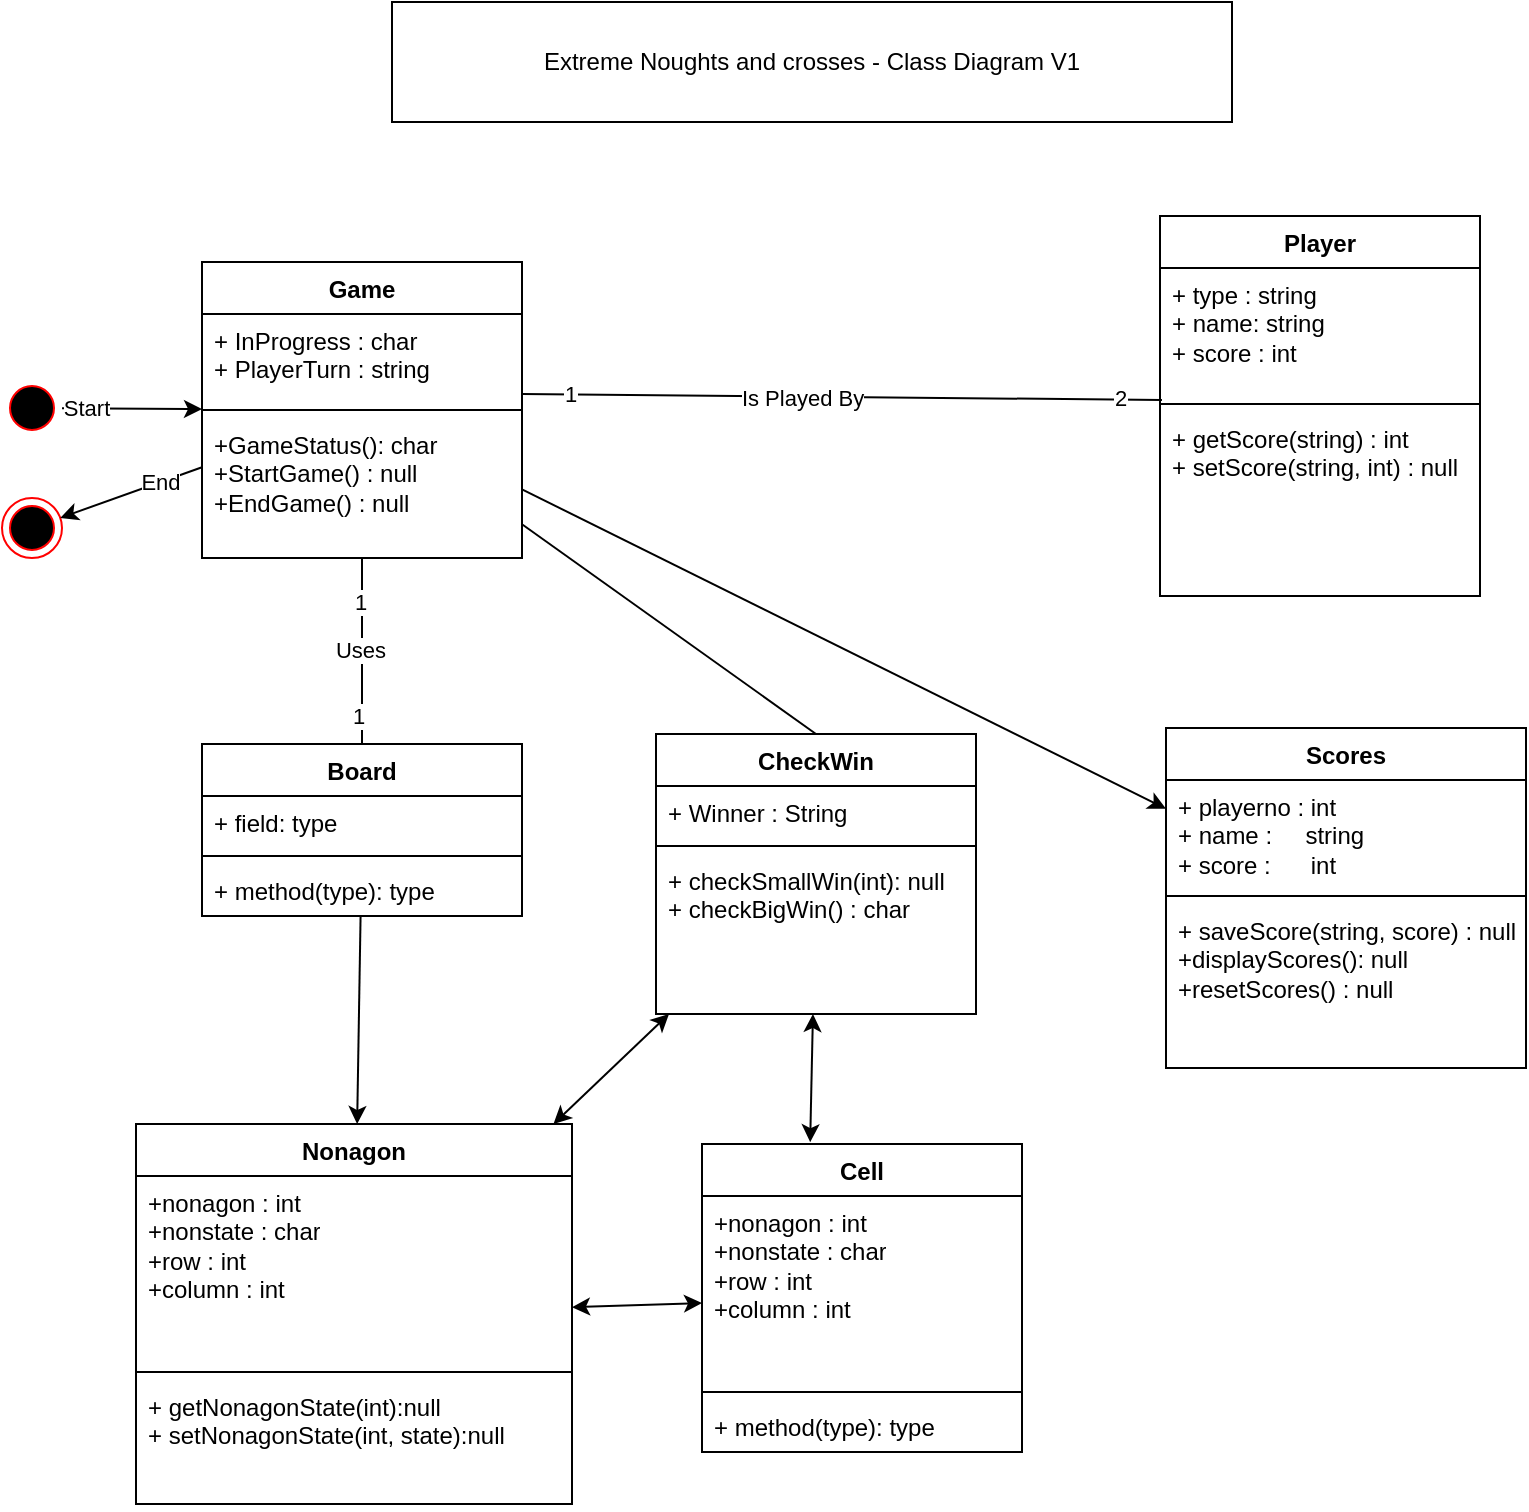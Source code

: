<mxfile version="26.0.4">
  <diagram name="Page-1" id="c4acf3e9-155e-7222-9cf6-157b1a14988f">
    <mxGraphModel dx="1434" dy="964" grid="1" gridSize="10" guides="1" tooltips="1" connect="1" arrows="1" fold="1" page="1" pageScale="1" pageWidth="827" pageHeight="1169" background="none" math="0" shadow="0">
      <root>
        <mxCell id="0" />
        <mxCell id="1" parent="0" />
        <mxCell id="TLi2QSpyV93iAIoi0gY_-1" value="Game" style="swimlane;fontStyle=1;align=center;verticalAlign=top;childLayout=stackLayout;horizontal=1;startSize=26;horizontalStack=0;resizeParent=1;resizeParentMax=0;resizeLast=0;collapsible=1;marginBottom=0;whiteSpace=wrap;html=1;" parent="1" vertex="1">
          <mxGeometry x="120" y="160" width="160" height="148" as="geometry">
            <mxRectangle x="300" y="450" width="100" height="30" as="alternateBounds" />
          </mxGeometry>
        </mxCell>
        <mxCell id="TLi2QSpyV93iAIoi0gY_-2" value="+ InProgress : char&lt;div&gt;+ PlayerTurn : string&lt;/div&gt;&lt;div&gt;&lt;br&gt;&lt;/div&gt;" style="text;strokeColor=none;fillColor=none;align=left;verticalAlign=top;spacingLeft=4;spacingRight=4;overflow=hidden;rotatable=0;points=[[0,0.5],[1,0.5]];portConstraint=eastwest;whiteSpace=wrap;html=1;" parent="TLi2QSpyV93iAIoi0gY_-1" vertex="1">
          <mxGeometry y="26" width="160" height="44" as="geometry" />
        </mxCell>
        <mxCell id="TLi2QSpyV93iAIoi0gY_-3" value="" style="line;strokeWidth=1;fillColor=none;align=left;verticalAlign=middle;spacingTop=-1;spacingLeft=3;spacingRight=3;rotatable=0;labelPosition=right;points=[];portConstraint=eastwest;strokeColor=inherit;" parent="TLi2QSpyV93iAIoi0gY_-1" vertex="1">
          <mxGeometry y="70" width="160" height="8" as="geometry" />
        </mxCell>
        <mxCell id="TLi2QSpyV93iAIoi0gY_-4" value="+GameStatus(): char&lt;div&gt;+StartGame() : null&lt;/div&gt;&lt;div&gt;+EndGame() : null&lt;/div&gt;&lt;div&gt;&lt;br&gt;&lt;/div&gt;" style="text;strokeColor=none;fillColor=none;align=left;verticalAlign=top;spacingLeft=4;spacingRight=4;overflow=hidden;rotatable=0;points=[[0,0.5],[1,0.5]];portConstraint=eastwest;whiteSpace=wrap;html=1;" parent="TLi2QSpyV93iAIoi0gY_-1" vertex="1">
          <mxGeometry y="78" width="160" height="70" as="geometry" />
        </mxCell>
        <mxCell id="TLi2QSpyV93iAIoi0gY_-6" value="Player" style="swimlane;fontStyle=1;align=center;verticalAlign=top;childLayout=stackLayout;horizontal=1;startSize=26;horizontalStack=0;resizeParent=1;resizeParentMax=0;resizeLast=0;collapsible=1;marginBottom=0;whiteSpace=wrap;html=1;" parent="1" vertex="1">
          <mxGeometry x="599" y="137" width="160" height="190" as="geometry" />
        </mxCell>
        <mxCell id="TLi2QSpyV93iAIoi0gY_-7" value="&lt;div&gt;+ type : string&lt;/div&gt;+ name: string&lt;div&gt;+ score : int&lt;/div&gt;" style="text;strokeColor=none;fillColor=none;align=left;verticalAlign=top;spacingLeft=4;spacingRight=4;overflow=hidden;rotatable=0;points=[[0,0.5],[1,0.5]];portConstraint=eastwest;whiteSpace=wrap;html=1;" parent="TLi2QSpyV93iAIoi0gY_-6" vertex="1">
          <mxGeometry y="26" width="160" height="64" as="geometry" />
        </mxCell>
        <mxCell id="TLi2QSpyV93iAIoi0gY_-8" value="" style="line;strokeWidth=1;fillColor=none;align=left;verticalAlign=middle;spacingTop=-1;spacingLeft=3;spacingRight=3;rotatable=0;labelPosition=right;points=[];portConstraint=eastwest;strokeColor=inherit;" parent="TLi2QSpyV93iAIoi0gY_-6" vertex="1">
          <mxGeometry y="90" width="160" height="8" as="geometry" />
        </mxCell>
        <mxCell id="TLi2QSpyV93iAIoi0gY_-9" value="+ getScore(string) : int&lt;div&gt;+ setScore(string, int) : null&lt;/div&gt;&lt;div&gt;&lt;br&gt;&lt;/div&gt;" style="text;strokeColor=none;fillColor=none;align=left;verticalAlign=top;spacingLeft=4;spacingRight=4;overflow=hidden;rotatable=0;points=[[0,0.5],[1,0.5]];portConstraint=eastwest;whiteSpace=wrap;html=1;" parent="TLi2QSpyV93iAIoi0gY_-6" vertex="1">
          <mxGeometry y="98" width="160" height="92" as="geometry" />
        </mxCell>
        <mxCell id="TLi2QSpyV93iAIoi0gY_-11" value="Extreme Noughts and crosses - Class Diagram V1" style="rounded=0;whiteSpace=wrap;html=1;" parent="1" vertex="1">
          <mxGeometry x="215" y="30" width="420" height="60" as="geometry" />
        </mxCell>
        <mxCell id="TLi2QSpyV93iAIoi0gY_-12" value="Board" style="swimlane;fontStyle=1;align=center;verticalAlign=top;childLayout=stackLayout;horizontal=1;startSize=26;horizontalStack=0;resizeParent=1;resizeParentMax=0;resizeLast=0;collapsible=1;marginBottom=0;whiteSpace=wrap;html=1;" parent="1" vertex="1">
          <mxGeometry x="120" y="401" width="160" height="86" as="geometry" />
        </mxCell>
        <mxCell id="TLi2QSpyV93iAIoi0gY_-13" value="+ field: type" style="text;strokeColor=none;fillColor=none;align=left;verticalAlign=top;spacingLeft=4;spacingRight=4;overflow=hidden;rotatable=0;points=[[0,0.5],[1,0.5]];portConstraint=eastwest;whiteSpace=wrap;html=1;" parent="TLi2QSpyV93iAIoi0gY_-12" vertex="1">
          <mxGeometry y="26" width="160" height="26" as="geometry" />
        </mxCell>
        <mxCell id="TLi2QSpyV93iAIoi0gY_-14" value="" style="line;strokeWidth=1;fillColor=none;align=left;verticalAlign=middle;spacingTop=-1;spacingLeft=3;spacingRight=3;rotatable=0;labelPosition=right;points=[];portConstraint=eastwest;strokeColor=inherit;" parent="TLi2QSpyV93iAIoi0gY_-12" vertex="1">
          <mxGeometry y="52" width="160" height="8" as="geometry" />
        </mxCell>
        <mxCell id="TLi2QSpyV93iAIoi0gY_-15" value="+ method(type): type" style="text;strokeColor=none;fillColor=none;align=left;verticalAlign=top;spacingLeft=4;spacingRight=4;overflow=hidden;rotatable=0;points=[[0,0.5],[1,0.5]];portConstraint=eastwest;whiteSpace=wrap;html=1;" parent="TLi2QSpyV93iAIoi0gY_-12" vertex="1">
          <mxGeometry y="60" width="160" height="26" as="geometry" />
        </mxCell>
        <mxCell id="TLi2QSpyV93iAIoi0gY_-17" value="" style="endArrow=none;html=1;rounded=0;" parent="1" source="TLi2QSpyV93iAIoi0gY_-12" target="TLi2QSpyV93iAIoi0gY_-1" edge="1">
          <mxGeometry width="50" height="50" relative="1" as="geometry">
            <mxPoint x="170" y="350" as="sourcePoint" />
            <mxPoint x="220" y="300" as="targetPoint" />
          </mxGeometry>
        </mxCell>
        <mxCell id="TLi2QSpyV93iAIoi0gY_-18" value="Uses" style="edgeLabel;html=1;align=center;verticalAlign=middle;resizable=0;points=[];" parent="TLi2QSpyV93iAIoi0gY_-17" vertex="1" connectable="0">
          <mxGeometry x="0.025" y="1" relative="1" as="geometry">
            <mxPoint as="offset" />
          </mxGeometry>
        </mxCell>
        <mxCell id="TLi2QSpyV93iAIoi0gY_-19" value="1" style="edgeLabel;html=1;align=center;verticalAlign=middle;resizable=0;points=[];" parent="TLi2QSpyV93iAIoi0gY_-17" vertex="1" connectable="0">
          <mxGeometry x="0.625" relative="1" as="geometry">
            <mxPoint x="-1" y="4" as="offset" />
          </mxGeometry>
        </mxCell>
        <mxCell id="TLi2QSpyV93iAIoi0gY_-20" value="1" style="edgeLabel;html=1;align=center;verticalAlign=middle;resizable=0;points=[];" parent="TLi2QSpyV93iAIoi0gY_-17" vertex="1" connectable="0">
          <mxGeometry x="-0.7" y="-2" relative="1" as="geometry">
            <mxPoint x="-4" as="offset" />
          </mxGeometry>
        </mxCell>
        <mxCell id="TLi2QSpyV93iAIoi0gY_-21" value="" style="endArrow=none;html=1;rounded=0;entryX=0.006;entryY=1.031;entryDx=0;entryDy=0;entryPerimeter=0;" parent="1" edge="1" target="TLi2QSpyV93iAIoi0gY_-7">
          <mxGeometry width="50" height="50" relative="1" as="geometry">
            <mxPoint x="280" y="226" as="sourcePoint" />
            <mxPoint x="470" y="226" as="targetPoint" />
          </mxGeometry>
        </mxCell>
        <mxCell id="TLi2QSpyV93iAIoi0gY_-22" value="Is Played By" style="edgeLabel;html=1;align=center;verticalAlign=middle;resizable=0;points=[];" parent="TLi2QSpyV93iAIoi0gY_-21" vertex="1" connectable="0">
          <mxGeometry x="-0.126" relative="1" as="geometry">
            <mxPoint as="offset" />
          </mxGeometry>
        </mxCell>
        <mxCell id="TLi2QSpyV93iAIoi0gY_-23" value="1" style="edgeLabel;html=1;align=center;verticalAlign=middle;resizable=0;points=[];" parent="TLi2QSpyV93iAIoi0gY_-21" vertex="1" connectable="0">
          <mxGeometry x="-0.853" relative="1" as="geometry">
            <mxPoint as="offset" />
          </mxGeometry>
        </mxCell>
        <mxCell id="TLi2QSpyV93iAIoi0gY_-24" value="2" style="edgeLabel;html=1;align=center;verticalAlign=middle;resizable=0;points=[];" parent="TLi2QSpyV93iAIoi0gY_-21" vertex="1" connectable="0">
          <mxGeometry x="0.869" y="1" relative="1" as="geometry">
            <mxPoint as="offset" />
          </mxGeometry>
        </mxCell>
        <mxCell id="TLi2QSpyV93iAIoi0gY_-25" value="CheckWin" style="swimlane;fontStyle=1;align=center;verticalAlign=top;childLayout=stackLayout;horizontal=1;startSize=26;horizontalStack=0;resizeParent=1;resizeParentMax=0;resizeLast=0;collapsible=1;marginBottom=0;whiteSpace=wrap;html=1;" parent="1" vertex="1">
          <mxGeometry x="347" y="396" width="160" height="140" as="geometry" />
        </mxCell>
        <mxCell id="TLi2QSpyV93iAIoi0gY_-26" value="+ Winner : String" style="text;strokeColor=none;fillColor=none;align=left;verticalAlign=top;spacingLeft=4;spacingRight=4;overflow=hidden;rotatable=0;points=[[0,0.5],[1,0.5]];portConstraint=eastwest;whiteSpace=wrap;html=1;" parent="TLi2QSpyV93iAIoi0gY_-25" vertex="1">
          <mxGeometry y="26" width="160" height="26" as="geometry" />
        </mxCell>
        <mxCell id="TLi2QSpyV93iAIoi0gY_-27" value="" style="line;strokeWidth=1;fillColor=none;align=left;verticalAlign=middle;spacingTop=-1;spacingLeft=3;spacingRight=3;rotatable=0;labelPosition=right;points=[];portConstraint=eastwest;strokeColor=inherit;" parent="TLi2QSpyV93iAIoi0gY_-25" vertex="1">
          <mxGeometry y="52" width="160" height="8" as="geometry" />
        </mxCell>
        <mxCell id="TLi2QSpyV93iAIoi0gY_-28" value="+ checkSmallWin(int): null&lt;div&gt;+ checkBigWin() : char&lt;/div&gt;" style="text;strokeColor=none;fillColor=none;align=left;verticalAlign=top;spacingLeft=4;spacingRight=4;overflow=hidden;rotatable=0;points=[[0,0.5],[1,0.5]];portConstraint=eastwest;whiteSpace=wrap;html=1;" parent="TLi2QSpyV93iAIoi0gY_-25" vertex="1">
          <mxGeometry y="60" width="160" height="80" as="geometry" />
        </mxCell>
        <mxCell id="TLi2QSpyV93iAIoi0gY_-29" value="" style="endArrow=none;html=1;rounded=0;entryX=0.5;entryY=0;entryDx=0;entryDy=0;" parent="1" source="TLi2QSpyV93iAIoi0gY_-1" target="TLi2QSpyV93iAIoi0gY_-25" edge="1">
          <mxGeometry width="50" height="50" relative="1" as="geometry">
            <mxPoint x="330" y="350" as="sourcePoint" />
            <mxPoint x="380" y="300" as="targetPoint" />
          </mxGeometry>
        </mxCell>
        <mxCell id="TLi2QSpyV93iAIoi0gY_-30" value="" style="ellipse;html=1;shape=startState;fillColor=#000000;strokeColor=#ff0000;" parent="1" vertex="1">
          <mxGeometry x="20" y="218" width="30" height="30" as="geometry" />
        </mxCell>
        <mxCell id="TLi2QSpyV93iAIoi0gY_-32" value="" style="ellipse;html=1;shape=endState;fillColor=#000000;strokeColor=#ff0000;" parent="1" vertex="1">
          <mxGeometry x="20" y="278" width="30" height="30" as="geometry" />
        </mxCell>
        <mxCell id="TLi2QSpyV93iAIoi0gY_-35" value="" style="endArrow=classic;html=1;rounded=0;" parent="1" source="TLi2QSpyV93iAIoi0gY_-1" target="TLi2QSpyV93iAIoi0gY_-32" edge="1">
          <mxGeometry width="50" height="50" relative="1" as="geometry">
            <mxPoint x="30" y="340" as="sourcePoint" />
            <mxPoint x="80" y="290" as="targetPoint" />
          </mxGeometry>
        </mxCell>
        <mxCell id="TLi2QSpyV93iAIoi0gY_-39" value="End" style="edgeLabel;html=1;align=center;verticalAlign=middle;resizable=0;points=[];" parent="TLi2QSpyV93iAIoi0gY_-35" vertex="1" connectable="0">
          <mxGeometry x="-0.396" relative="1" as="geometry">
            <mxPoint as="offset" />
          </mxGeometry>
        </mxCell>
        <mxCell id="TLi2QSpyV93iAIoi0gY_-37" value="" style="endArrow=classic;html=1;rounded=0;" parent="1" source="TLi2QSpyV93iAIoi0gY_-30" target="TLi2QSpyV93iAIoi0gY_-1" edge="1">
          <mxGeometry width="50" height="50" relative="1" as="geometry">
            <mxPoint x="50" y="260" as="sourcePoint" />
            <mxPoint x="100" y="210" as="targetPoint" />
          </mxGeometry>
        </mxCell>
        <mxCell id="TLi2QSpyV93iAIoi0gY_-38" value="Start" style="edgeLabel;html=1;align=center;verticalAlign=middle;resizable=0;points=[];" parent="TLi2QSpyV93iAIoi0gY_-37" vertex="1" connectable="0">
          <mxGeometry x="-0.669" relative="1" as="geometry">
            <mxPoint as="offset" />
          </mxGeometry>
        </mxCell>
        <mxCell id="TLi2QSpyV93iAIoi0gY_-40" value="Scores" style="swimlane;fontStyle=1;align=center;verticalAlign=top;childLayout=stackLayout;horizontal=1;startSize=26;horizontalStack=0;resizeParent=1;resizeParentMax=0;resizeLast=0;collapsible=1;marginBottom=0;whiteSpace=wrap;html=1;" parent="1" vertex="1">
          <mxGeometry x="602" y="393" width="180" height="170" as="geometry" />
        </mxCell>
        <mxCell id="TLi2QSpyV93iAIoi0gY_-41" value="+ playerno : int&lt;div&gt;+ name :&amp;nbsp; &amp;nbsp; &amp;nbsp;string&lt;/div&gt;&lt;div&gt;+ score :&amp;nbsp; &amp;nbsp; &amp;nbsp; int&lt;/div&gt;" style="text;strokeColor=none;fillColor=none;align=left;verticalAlign=top;spacingLeft=4;spacingRight=4;overflow=hidden;rotatable=0;points=[[0,0.5],[1,0.5]];portConstraint=eastwest;whiteSpace=wrap;html=1;" parent="TLi2QSpyV93iAIoi0gY_-40" vertex="1">
          <mxGeometry y="26" width="180" height="54" as="geometry" />
        </mxCell>
        <mxCell id="TLi2QSpyV93iAIoi0gY_-42" value="" style="line;strokeWidth=1;fillColor=none;align=left;verticalAlign=middle;spacingTop=-1;spacingLeft=3;spacingRight=3;rotatable=0;labelPosition=right;points=[];portConstraint=eastwest;strokeColor=inherit;" parent="TLi2QSpyV93iAIoi0gY_-40" vertex="1">
          <mxGeometry y="80" width="180" height="8" as="geometry" />
        </mxCell>
        <mxCell id="TLi2QSpyV93iAIoi0gY_-43" value="+ saveScore(string, score) : null&lt;div&gt;+displayScores(): null&lt;/div&gt;&lt;div&gt;+resetScores() : null&lt;/div&gt;&lt;div&gt;&lt;br&gt;&lt;/div&gt;" style="text;strokeColor=none;fillColor=none;align=left;verticalAlign=top;spacingLeft=4;spacingRight=4;overflow=hidden;rotatable=0;points=[[0,0.5],[1,0.5]];portConstraint=eastwest;whiteSpace=wrap;html=1;" parent="TLi2QSpyV93iAIoi0gY_-40" vertex="1">
          <mxGeometry y="88" width="180" height="82" as="geometry" />
        </mxCell>
        <mxCell id="TLi2QSpyV93iAIoi0gY_-45" value="" style="endArrow=classic;html=1;rounded=0;" parent="1" source="TLi2QSpyV93iAIoi0gY_-1" target="TLi2QSpyV93iAIoi0gY_-40" edge="1">
          <mxGeometry width="50" height="50" relative="1" as="geometry">
            <mxPoint x="400" y="350" as="sourcePoint" />
            <mxPoint x="450" y="300" as="targetPoint" />
          </mxGeometry>
        </mxCell>
        <mxCell id="TLi2QSpyV93iAIoi0gY_-46" value="&lt;div&gt;Nonagon&lt;/div&gt;" style="swimlane;fontStyle=1;align=center;verticalAlign=top;childLayout=stackLayout;horizontal=1;startSize=26;horizontalStack=0;resizeParent=1;resizeParentMax=0;resizeLast=0;collapsible=1;marginBottom=0;whiteSpace=wrap;html=1;" parent="1" vertex="1">
          <mxGeometry x="87" y="591" width="218" height="190" as="geometry" />
        </mxCell>
        <mxCell id="TLi2QSpyV93iAIoi0gY_-47" value="+nonagon : int&lt;div&gt;+nonstate : char&lt;br&gt;&lt;div&gt;+row : int&lt;/div&gt;&lt;div&gt;+column : int&lt;/div&gt;&lt;div&gt;&lt;br&gt;&lt;/div&gt;&lt;div&gt;&lt;br&gt;&lt;/div&gt;&lt;/div&gt;" style="text;strokeColor=none;fillColor=none;align=left;verticalAlign=top;spacingLeft=4;spacingRight=4;overflow=hidden;rotatable=0;points=[[0,0.5],[1,0.5]];portConstraint=eastwest;whiteSpace=wrap;html=1;" parent="TLi2QSpyV93iAIoi0gY_-46" vertex="1">
          <mxGeometry y="26" width="218" height="94" as="geometry" />
        </mxCell>
        <mxCell id="TLi2QSpyV93iAIoi0gY_-48" value="" style="line;strokeWidth=1;fillColor=none;align=left;verticalAlign=middle;spacingTop=-1;spacingLeft=3;spacingRight=3;rotatable=0;labelPosition=right;points=[];portConstraint=eastwest;strokeColor=inherit;" parent="TLi2QSpyV93iAIoi0gY_-46" vertex="1">
          <mxGeometry y="120" width="218" height="8" as="geometry" />
        </mxCell>
        <mxCell id="TLi2QSpyV93iAIoi0gY_-49" value="+ getNonagonState(int):null&lt;div&gt;+ setNonagonState(int, state):null&lt;/div&gt;&lt;div&gt;&lt;br&gt;&lt;/div&gt;&lt;div&gt;&lt;br&gt;&lt;/div&gt;" style="text;strokeColor=none;fillColor=none;align=left;verticalAlign=top;spacingLeft=4;spacingRight=4;overflow=hidden;rotatable=0;points=[[0,0.5],[1,0.5]];portConstraint=eastwest;whiteSpace=wrap;html=1;" parent="TLi2QSpyV93iAIoi0gY_-46" vertex="1">
          <mxGeometry y="128" width="218" height="62" as="geometry" />
        </mxCell>
        <mxCell id="TLi2QSpyV93iAIoi0gY_-50" value="&lt;div&gt;Cell&lt;/div&gt;" style="swimlane;fontStyle=1;align=center;verticalAlign=top;childLayout=stackLayout;horizontal=1;startSize=26;horizontalStack=0;resizeParent=1;resizeParentMax=0;resizeLast=0;collapsible=1;marginBottom=0;whiteSpace=wrap;html=1;" parent="1" vertex="1">
          <mxGeometry x="370" y="601" width="160" height="154" as="geometry" />
        </mxCell>
        <mxCell id="TLi2QSpyV93iAIoi0gY_-51" value="+nonagon : int&lt;div&gt;+nonstate : char&lt;br&gt;&lt;div&gt;+row : int&lt;/div&gt;&lt;div&gt;+column : int&lt;/div&gt;&lt;div&gt;&lt;br&gt;&lt;/div&gt;&lt;div&gt;&lt;br&gt;&lt;/div&gt;&lt;/div&gt;" style="text;strokeColor=none;fillColor=none;align=left;verticalAlign=top;spacingLeft=4;spacingRight=4;overflow=hidden;rotatable=0;points=[[0,0.5],[1,0.5]];portConstraint=eastwest;whiteSpace=wrap;html=1;" parent="TLi2QSpyV93iAIoi0gY_-50" vertex="1">
          <mxGeometry y="26" width="160" height="94" as="geometry" />
        </mxCell>
        <mxCell id="TLi2QSpyV93iAIoi0gY_-52" value="" style="line;strokeWidth=1;fillColor=none;align=left;verticalAlign=middle;spacingTop=-1;spacingLeft=3;spacingRight=3;rotatable=0;labelPosition=right;points=[];portConstraint=eastwest;strokeColor=inherit;" parent="TLi2QSpyV93iAIoi0gY_-50" vertex="1">
          <mxGeometry y="120" width="160" height="8" as="geometry" />
        </mxCell>
        <mxCell id="TLi2QSpyV93iAIoi0gY_-53" value="+ method(type): type" style="text;strokeColor=none;fillColor=none;align=left;verticalAlign=top;spacingLeft=4;spacingRight=4;overflow=hidden;rotatable=0;points=[[0,0.5],[1,0.5]];portConstraint=eastwest;whiteSpace=wrap;html=1;" parent="TLi2QSpyV93iAIoi0gY_-50" vertex="1">
          <mxGeometry y="128" width="160" height="26" as="geometry" />
        </mxCell>
        <mxCell id="TLi2QSpyV93iAIoi0gY_-54" value="" style="endArrow=classic;startArrow=classic;html=1;rounded=0;" parent="1" source="TLi2QSpyV93iAIoi0gY_-46" target="TLi2QSpyV93iAIoi0gY_-50" edge="1">
          <mxGeometry width="50" height="50" relative="1" as="geometry">
            <mxPoint x="330" y="520" as="sourcePoint" />
            <mxPoint x="380" y="470" as="targetPoint" />
          </mxGeometry>
        </mxCell>
        <mxCell id="TLi2QSpyV93iAIoi0gY_-55" value="" style="endArrow=classic;html=1;rounded=0;" parent="1" source="TLi2QSpyV93iAIoi0gY_-12" target="TLi2QSpyV93iAIoi0gY_-46" edge="1">
          <mxGeometry width="50" height="50" relative="1" as="geometry">
            <mxPoint x="330" y="520" as="sourcePoint" />
            <mxPoint x="380" y="470" as="targetPoint" />
          </mxGeometry>
        </mxCell>
        <mxCell id="TLi2QSpyV93iAIoi0gY_-56" value="" style="endArrow=classic;startArrow=classic;html=1;rounded=0;exitX=0.338;exitY=-0.006;exitDx=0;exitDy=0;exitPerimeter=0;" parent="1" source="TLi2QSpyV93iAIoi0gY_-50" target="TLi2QSpyV93iAIoi0gY_-25" edge="1">
          <mxGeometry width="50" height="50" relative="1" as="geometry">
            <mxPoint x="330" y="520" as="sourcePoint" />
            <mxPoint x="380" y="470" as="targetPoint" />
          </mxGeometry>
        </mxCell>
        <mxCell id="TLi2QSpyV93iAIoi0gY_-57" value="" style="endArrow=classic;startArrow=classic;html=1;rounded=0;" parent="1" source="TLi2QSpyV93iAIoi0gY_-46" target="TLi2QSpyV93iAIoi0gY_-25" edge="1">
          <mxGeometry width="50" height="50" relative="1" as="geometry">
            <mxPoint x="330" y="520" as="sourcePoint" />
            <mxPoint x="380" y="470" as="targetPoint" />
          </mxGeometry>
        </mxCell>
      </root>
    </mxGraphModel>
  </diagram>
</mxfile>
